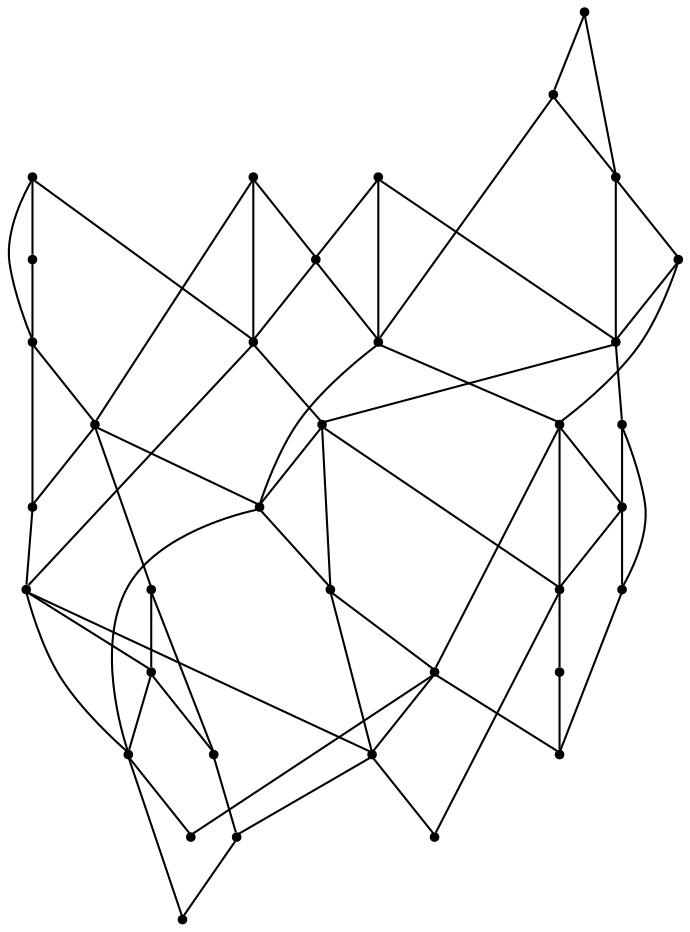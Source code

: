 graph {
  node [shape=point,comment="{\"directed\":false,\"doi\":\"10.4230/LIPIcs.GD.2024.27\",\"figure\":\"2 (2)\"}"]

  v0 [pos="1901.840520641747,512.265295687146"]
  v1 [pos="1795.1445689747627,405.59480447264434"]
  v2 [pos="1848.492544808255,565.6005095041207"]
  v3 [pos="1795.1445689747627,512.265295687146"]
  v4 [pos="1901.840520641747,618.9356597405432"]
  v5 [pos="1901.840520641747,725.6062860637182"]
  v6 [pos="1795.1445689747627,618.9356597405432"]
  v7 [pos="1848.492544808255,778.9413647720196"]
  v8 [pos="1795.1445689747627,725.6062860637182"]
  v9 [pos="1901.8405206417472,832.2766421695464"]
  v10 [pos="1901.840520641747,405.59480447264434"]
  v11 [pos="1688.4483629245642,405.59480447264434"]
  v12 [pos="1688.4483629245642,512.265295687146"]
  v13 [pos="1688.4483629245642,618.9356597405432"]
  v14 [pos="1795.1445689747627,832.2766421695464"]
  v15 [pos="1688.4483629245642,725.6062860637182"]
  v16 [pos="1581.75241125758,405.59480447264434"]
  v17 [pos="1635.1003870910722,565.6005095041207"]
  v18 [pos="1581.75241125758,512.265295687146"]
  v19 [pos="1581.75241125758,618.9356597405432"]
  v20 [pos="1688.4483629245642,832.2766421695464"]
  v21 [pos="1635.1003870910722,778.9413647720196"]
  v22 [pos="1581.75241125758,725.6062860637182"]
  v23 [pos="1475.0562052073813,405.59480447264434"]
  v24 [pos="1475.0562052073813,512.265295687146"]
  v25 [pos="1475.0562052073813,618.9356597405432"]
  v26 [pos="1581.75241125758,832.2766421695464"]
  v27 [pos="1475.0562052073813,725.6062860637182"]
  v28 [pos="1368.360253540397,405.59480447264434"]
  v29 [pos="1421.708229373889,565.6005095041207"]
  v30 [pos="1368.360253540397,512.265295687146"]
  v31 [pos="1368.360253540397,618.9356597405432"]
  v32 [pos="1475.0562052073813,832.2766421695464"]
  v33 [pos="1421.708229373889,778.9413647720196"]
  v34 [pos="1368.360253540397,725.6062860637182"]
  v35 [pos="1368.360253540397,832.2766421695464"]

  v0 -- v1 [id="-1",pos="1901.840520641747,512.265295687146 1795.1445689747627,405.59480447264434 1795.1445689747627,405.59480447264434 1795.1445689747627,405.59480447264434"]
  v35 -- v33 [id="-2",pos="1368.360253540397,832.2766421695464 1421.708229373889,778.9413647720196 1421.708229373889,778.9413647720196 1421.708229373889,778.9413647720196"]
  v33 -- v27 [id="-3",pos="1421.708229373889,778.9413647720196 1475.0562052073813,725.6062860637182 1475.0562052073813,725.6062860637182 1475.0562052073813,725.6062860637182"]
  v35 -- v32 [id="-4",pos="1368.360253540397,832.2766421695464 1475.0562052073813,832.2766421695464 1475.0562052073813,832.2766421695464 1475.0562052073813,832.2766421695464"]
  v34 -- v27 [id="-5",pos="1368.360253540397,725.6062860637182 1475.0562052073813,725.6062860637182 1475.0562052073813,725.6062860637182 1475.0562052073813,725.6062860637182"]
  v34 -- v25 [id="-6",pos="1368.360253540397,725.6062860637182 1475.0562052073813,618.9356597405432 1475.0562052073813,618.9356597405432 1475.0562052073813,618.9356597405432"]
  v31 -- v29 [id="-7",pos="1368.360253540397,618.9356597405432 1421.708229373889,565.6005095041207 1421.708229373889,565.6005095041207 1421.708229373889,565.6005095041207"]
  v29 -- v24 [id="-8",pos="1421.708229373889,565.6005095041207 1475.0562052073813,512.265295687146 1475.0562052073813,512.265295687146 1475.0562052073813,512.265295687146"]
  v31 -- v30 [id="-9",pos="1368.360253540397,618.9356597405432 1368.360253540397,512.265295687146 1368.360253540397,512.265295687146 1368.360253540397,512.265295687146"]
  v30 -- v23 [id="-10",pos="1368.360253540397,512.265295687146 1475.0562052073813,405.59480447264434 1475.0562052073813,405.59480447264434 1475.0562052073813,405.59480447264434"]
  v28 -- v23 [id="-11",pos="1368.360253540397,405.59480447264434 1475.0562052073813,405.59480447264434 1475.0562052073813,405.59480447264434 1475.0562052073813,405.59480447264434"]
  v2 -- v3 [id="-12",pos="1848.492544808255,565.6005095041207 1795.1445689747627,512.265295687146 1795.1445689747627,512.265295687146 1795.1445689747627,512.265295687146"]
  v4 -- v2 [id="-13",pos="1901.840520641747,618.9356597405432 1848.492544808255,565.6005095041207 1848.492544808255,565.6005095041207 1848.492544808255,565.6005095041207"]
  v4 -- v0 [id="-14",pos="1901.840520641747,618.9356597405432 1901.840520641747,512.265295687146 1901.840520641747,512.265295687146 1901.840520641747,512.265295687146"]
  v5 -- v6 [id="-15",pos="1901.840520641747,725.6062860637182 1795.1445689747627,618.9356597405432 1795.1445689747627,618.9356597405432 1795.1445689747627,618.9356597405432"]
  v7 -- v8 [id="-16",pos="1848.492544808255,778.9413647720196 1795.1445689747627,725.6062860637182 1795.1445689747627,725.6062860637182 1795.1445689747627,725.6062860637182"]
  v9 -- v7 [id="-17",pos="1901.8405206417472,832.2766421695464 1848.492544808255,778.9413647720196 1848.492544808255,778.9413647720196 1848.492544808255,778.9413647720196"]
  v1 -- v10 [id="-18",pos="1795.1445689747627,405.59480447264434 1901.840520641747,405.59480447264434 1901.840520641747,405.59480447264434 1901.840520641747,405.59480447264434"]
  v3 -- v11 [id="-19",pos="1795.1445689747627,512.265295687146 1688.4483629245642,405.59480447264434 1688.4483629245642,405.59480447264434 1688.4483629245642,405.59480447264434"]
  v3 -- v10 [id="-20",pos="1795.1445689747627,512.265295687146 1901.840520641747,405.59480447264434 1901.840520641747,405.59480447264434 1901.840520641747,405.59480447264434"]
  v6 -- v3 [id="-21",pos="1795.1445689747627,618.9356597405432 1795.1445689747627,512.265295687146 1795.1445689747627,512.265295687146 1795.1445689747627,512.265295687146"]
  v2 -- v0 [id="-22",pos="1848.492544808255,565.6005095041207 1901.840520641747,512.265295687146 1901.840520641747,512.265295687146 1901.840520641747,512.265295687146"]
  v6 -- v2 [id="-23",pos="1795.1445689747627,618.9356597405432 1848.492544808255,565.6005095041207 1848.492544808255,565.6005095041207 1848.492544808255,565.6005095041207"]
  v6 -- v12 [id="-24",pos="1795.1445689747627,618.9356597405432 1688.4483629245642,512.265295687146 1688.4483629245642,512.265295687146 1688.4483629245642,512.265295687146"]
  v8 -- v5 [id="-25",pos="1795.1445689747627,725.6062860637182 1901.840520641747,725.6062860637182 1901.840520641747,725.6062860637182 1901.840520641747,725.6062860637182"]
  v8 -- v4 [id="-26",pos="1795.1445689747627,725.6062860637182 1901.840520641747,618.9356597405432 1901.840520641747,618.9356597405432 1901.840520641747,618.9356597405432"]
  v8 -- v13 [id="-27",pos="1795.1445689747627,725.6062860637182 1688.4483629245642,618.9356597405432 1688.4483629245642,618.9356597405432 1688.4483629245642,618.9356597405432"]
  v14 -- v15 [id="-28",pos="1795.1445689747627,832.2766421695464 1688.4483629245642,725.6062860637182 1688.4483629245642,725.6062860637182 1688.4483629245642,725.6062860637182"]
  v14 -- v9 [id="-29",pos="1795.1445689747627,832.2766421695464 1901.8405206417472,832.2766421695464 1901.8405206417472,832.2766421695464 1901.8405206417472,832.2766421695464"]
  v7 -- v5 [id="-30",pos="1848.492544808255,778.9413647720196 1901.840520641747,725.6062860637182 1901.840520641747,725.6062860637182 1901.840520641747,725.6062860637182"]
  v14 -- v7 [id="-31",pos="1795.1445689747627,832.2766421695464 1848.492544808255,778.9413647720196 1848.492544808255,778.9413647720196 1848.492544808255,778.9413647720196"]
  v12 -- v1 [id="-32",pos="1688.4483629245642,512.265295687146 1795.1445689747627,405.59480447264434 1795.1445689747627,405.59480447264434 1795.1445689747627,405.59480447264434"]
  v12 -- v16 [id="-33",pos="1688.4483629245642,512.265295687146 1581.75241125758,405.59480447264434 1581.75241125758,405.59480447264434 1581.75241125758,405.59480447264434"]
  v13 -- v3 [id="-34",pos="1688.4483629245642,618.9356597405432 1795.1445689747627,512.265295687146 1795.1445689747627,512.265295687146 1795.1445689747627,512.265295687146"]
  v17 -- v18 [id="-35",pos="1635.1003870910722,565.6005095041207 1581.75241125758,512.265295687146 1581.75241125758,512.265295687146 1581.75241125758,512.265295687146"]
  v13 -- v17 [id="-36",pos="1688.4483629245642,618.9356597405432 1635.1003870910722,565.6005095041207 1635.1003870910722,565.6005095041207 1635.1003870910722,565.6005095041207"]
  v15 -- v6 [id="-37",pos="1688.4483629245642,725.6062860637182 1795.1445689747627,618.9356597405432 1795.1445689747627,618.9356597405432 1795.1445689747627,618.9356597405432"]
  v15 -- v19 [id="-38",pos="1688.4483629245642,725.6062860637182 1581.75241125758,618.9356597405432 1581.75241125758,618.9356597405432 1581.75241125758,618.9356597405432"]
  v20 -- v15 [id="-39",pos="1688.4483629245642,832.2766421695464 1688.4483629245642,725.6062860637182 1688.4483629245642,725.6062860637182 1688.4483629245642,725.6062860637182"]
  v21 -- v22 [id="-40",pos="1635.1003870910722,778.9413647720196 1581.75241125758,725.6062860637182 1581.75241125758,725.6062860637182 1581.75241125758,725.6062860637182"]
  v20 -- v21 [id="-41",pos="1688.4483629245642,832.2766421695464 1635.1003870910722,778.9413647720196 1635.1003870910722,778.9413647720196 1635.1003870910722,778.9413647720196"]
  v20 -- v8 [id="-42",pos="1688.4483629245642,832.2766421695464 1795.1445689747627,725.6062860637182 1795.1445689747627,725.6062860637182 1795.1445689747627,725.6062860637182"]
  v18 -- v12 [id="-43",pos="1581.75241125758,512.265295687146 1688.4483629245642,512.265295687146 1688.4483629245642,512.265295687146 1688.4483629245642,512.265295687146"]
  v18 -- v23 [id="-44",pos="1581.75241125758,512.265295687146 1475.0562052073813,405.59480447264434 1475.0562052073813,405.59480447264434 1475.0562052073813,405.59480447264434"]
  v18 -- v11 [id="-45",pos="1581.75241125758,512.265295687146 1688.4483629245642,405.59480447264434 1688.4483629245642,405.59480447264434 1688.4483629245642,405.59480447264434"]
  v19 -- v24 [id="-46",pos="1581.75241125758,618.9356597405432 1475.0562052073813,512.265295687146 1475.0562052073813,512.265295687146 1475.0562052073813,512.265295687146"]
  v17 -- v12 [id="-47",pos="1635.1003870910722,565.6005095041207 1688.4483629245642,512.265295687146 1688.4483629245642,512.265295687146 1688.4483629245642,512.265295687146"]
  v32 -- v33 [id="-48",pos="1475.0562052073813,832.2766421695464 1421.708229373889,778.9413647720196 1421.708229373889,778.9413647720196 1421.708229373889,778.9413647720196"]
  v33 -- v34 [id="-49",pos="1421.708229373889,778.9413647720196 1368.360253540397,725.6062860637182 1368.360253540397,725.6062860637182 1368.360253540397,725.6062860637182"]
  v32 -- v22 [id="-50",pos="1475.0562052073813,832.2766421695464 1581.75241125758,725.6062860637182 1581.75241125758,725.6062860637182 1581.75241125758,725.6062860637182"]
  v27 -- v19 [id="-51",pos="1475.0562052073813,725.6062860637182 1581.75241125758,618.9356597405432 1581.75241125758,618.9356597405432 1581.75241125758,618.9356597405432"]
  v27 -- v31 [id="-52",pos="1475.0562052073813,725.6062860637182 1368.360253540397,618.9356597405432 1368.360253540397,618.9356597405432 1368.360253540397,618.9356597405432"]
  v25 -- v18 [id="-53",pos="1475.0562052073813,618.9356597405432 1581.75241125758,512.265295687146 1581.75241125758,512.265295687146 1581.75241125758,512.265295687146"]
  v25 -- v24 [id="-54",pos="1475.0562052073813,618.9356597405432 1475.0562052073813,512.265295687146 1475.0562052073813,512.265295687146 1475.0562052073813,512.265295687146"]
  v25 -- v29 [id="-55",pos="1475.0562052073813,618.9356597405432 1421.708229373889,565.6005095041207 1421.708229373889,565.6005095041207 1421.708229373889,565.6005095041207"]
  v29 -- v30 [id="-56",pos="1421.708229373889,565.6005095041207 1368.360253540397,512.265295687146 1368.360253540397,512.265295687146 1368.360253540397,512.265295687146"]
  v19 -- v17 [id="-57",pos="1581.75241125758,618.9356597405432 1635.1003870910722,565.6005095041207 1635.1003870910722,565.6005095041207 1635.1003870910722,565.6005095041207"]
  v19 -- v13 [id="-58",pos="1581.75241125758,618.9356597405432 1688.4483629245642,618.9356597405432 1688.4483629245642,618.9356597405432 1688.4483629245642,618.9356597405432"]
  v22 -- v13 [id="-59",pos="1581.75241125758,725.6062860637182 1688.4483629245642,618.9356597405432 1688.4483629245642,618.9356597405432 1688.4483629245642,618.9356597405432"]
  v24 -- v28 [id="-60",pos="1475.0562052073813,512.265295687146 1368.360253540397,405.59480447264434 1368.360253540397,405.59480447264434 1368.360253540397,405.59480447264434"]
  v24 -- v16 [id="-61",pos="1475.0562052073813,512.265295687146 1581.75241125758,405.59480447264434 1581.75241125758,405.59480447264434 1581.75241125758,405.59480447264434"]
  v22 -- v25 [id="-62",pos="1581.75241125758,725.6062860637182 1475.0562052073813,618.9356597405432 1475.0562052073813,618.9356597405432 1475.0562052073813,618.9356597405432"]
  v21 -- v15 [id="-63",pos="1635.1003870910722,778.9413647720196 1688.4483629245642,725.6062860637182 1688.4483629245642,725.6062860637182 1688.4483629245642,725.6062860637182"]
  v26 -- v21 [id="-64",pos="1581.75241125758,832.2766421695464 1635.1003870910722,778.9413647720196 1635.1003870910722,778.9413647720196 1635.1003870910722,778.9413647720196"]
  v26 -- v27 [id="-65",pos="1581.75241125758,832.2766421695464 1475.0562052073813,725.6062860637182 1475.0562052073813,725.6062860637182 1475.0562052073813,725.6062860637182"]
  v26 -- v22 [id="-66",pos="1581.75241125758,832.2766421695464 1581.75241125758,725.6062860637182 1581.75241125758,725.6062860637182 1581.75241125758,725.6062860637182"]
}